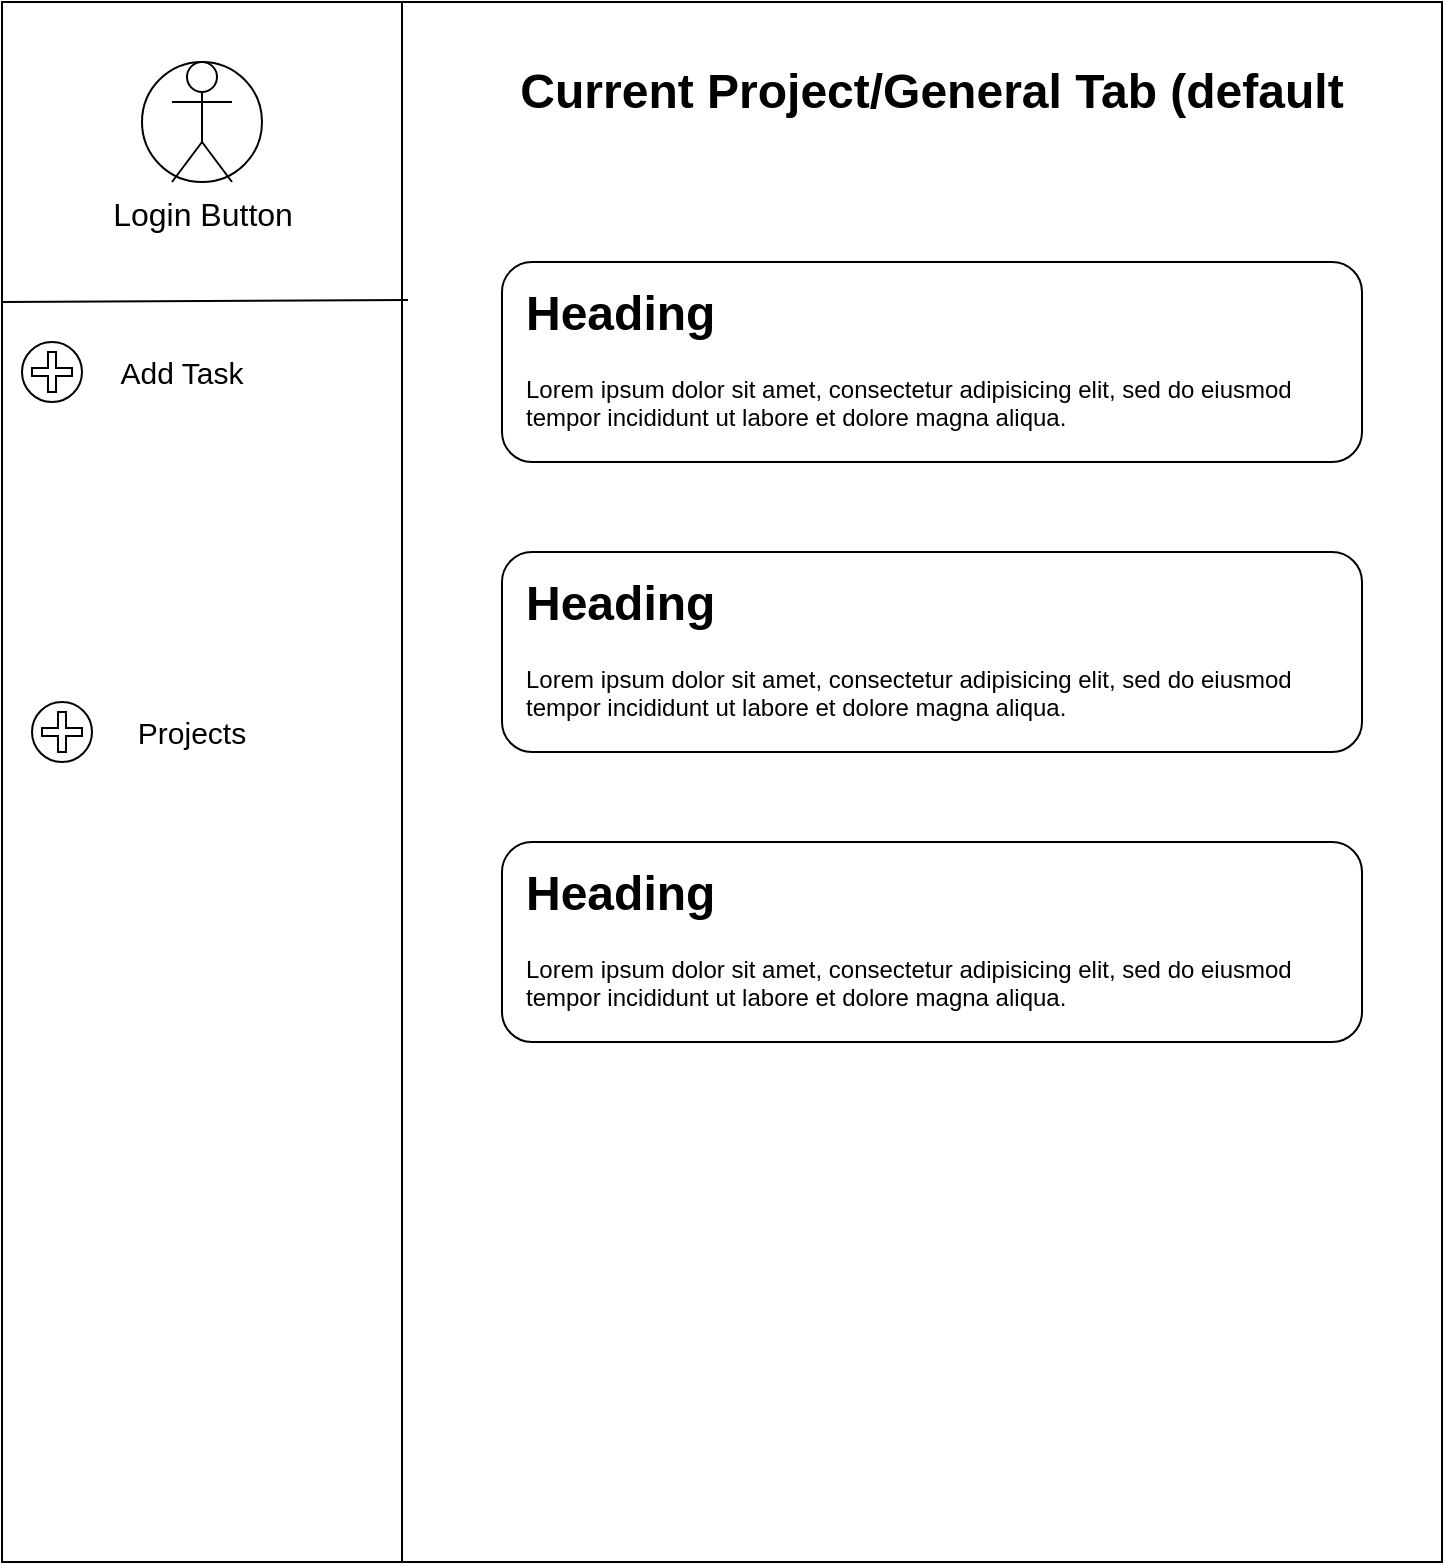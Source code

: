 <mxfile version="24.8.6">
  <diagram name="Page-1" id="gLCq967VV8Pxw2-r4MZ7">
    <mxGraphModel dx="1208" dy="739" grid="1" gridSize="10" guides="1" tooltips="1" connect="1" arrows="1" fold="1" page="1" pageScale="1" pageWidth="850" pageHeight="1100" math="0" shadow="0">
      <root>
        <mxCell id="0" />
        <mxCell id="1" parent="0" />
        <mxCell id="7sYZRBlQyH2WZ2nxOAKN-1" value="" style="rounded=0;whiteSpace=wrap;html=1;" vertex="1" parent="1">
          <mxGeometry x="80" y="40" width="720" height="780" as="geometry" />
        </mxCell>
        <mxCell id="7sYZRBlQyH2WZ2nxOAKN-8" value="" style="rounded=0;whiteSpace=wrap;html=1;" vertex="1" parent="1">
          <mxGeometry x="80" y="40" width="200" height="780" as="geometry" />
        </mxCell>
        <mxCell id="7sYZRBlQyH2WZ2nxOAKN-3" value="" style="ellipse;whiteSpace=wrap;html=1;" vertex="1" parent="1">
          <mxGeometry x="150" y="70" width="60" height="60" as="geometry" />
        </mxCell>
        <mxCell id="7sYZRBlQyH2WZ2nxOAKN-4" value="&lt;div&gt;Login Button&lt;br&gt;&lt;/div&gt;" style="shape=umlActor;verticalLabelPosition=bottom;verticalAlign=top;html=1;outlineConnect=0;fontSize=16;" vertex="1" parent="1">
          <mxGeometry x="165" y="70" width="30" height="60" as="geometry" />
        </mxCell>
        <mxCell id="7sYZRBlQyH2WZ2nxOAKN-7" value="" style="rounded=1;whiteSpace=wrap;html=1;" vertex="1" parent="1">
          <mxGeometry x="330" y="170" width="430" height="100" as="geometry" />
        </mxCell>
        <mxCell id="7sYZRBlQyH2WZ2nxOAKN-9" value="" style="endArrow=none;html=1;rounded=0;exitX=1.015;exitY=0.191;exitDx=0;exitDy=0;exitPerimeter=0;" edge="1" parent="1" source="7sYZRBlQyH2WZ2nxOAKN-8" target="7sYZRBlQyH2WZ2nxOAKN-1">
          <mxGeometry width="50" height="50" relative="1" as="geometry">
            <mxPoint x="400" y="420" as="sourcePoint" />
            <mxPoint x="450" y="370" as="targetPoint" />
            <Array as="points">
              <mxPoint x="80" y="190" />
            </Array>
          </mxGeometry>
        </mxCell>
        <mxCell id="7sYZRBlQyH2WZ2nxOAKN-10" value="" style="ellipse;whiteSpace=wrap;html=1;" vertex="1" parent="1">
          <mxGeometry x="90" y="210" width="30" height="30" as="geometry" />
        </mxCell>
        <mxCell id="7sYZRBlQyH2WZ2nxOAKN-11" value="" style="shape=cross;whiteSpace=wrap;html=1;" vertex="1" parent="1">
          <mxGeometry x="95" y="215" width="20" height="20" as="geometry" />
        </mxCell>
        <mxCell id="7sYZRBlQyH2WZ2nxOAKN-12" value="&lt;div style=&quot;font-size: 15px;&quot;&gt;Add Task&lt;/div&gt;" style="text;html=1;align=center;verticalAlign=middle;whiteSpace=wrap;rounded=0;" vertex="1" parent="1">
          <mxGeometry x="130" y="210" width="80" height="30" as="geometry" />
        </mxCell>
        <mxCell id="7sYZRBlQyH2WZ2nxOAKN-16" value="" style="ellipse;whiteSpace=wrap;html=1;" vertex="1" parent="1">
          <mxGeometry x="95" y="390" width="30" height="30" as="geometry" />
        </mxCell>
        <mxCell id="7sYZRBlQyH2WZ2nxOAKN-14" value="" style="shape=cross;whiteSpace=wrap;html=1;" vertex="1" parent="1">
          <mxGeometry x="100" y="395" width="20" height="20" as="geometry" />
        </mxCell>
        <mxCell id="7sYZRBlQyH2WZ2nxOAKN-15" value="&lt;font style=&quot;font-size: 15px;&quot;&gt;Projects&lt;/font&gt;" style="text;html=1;align=center;verticalAlign=middle;whiteSpace=wrap;rounded=0;" vertex="1" parent="1">
          <mxGeometry x="135" y="390" width="80" height="30" as="geometry" />
        </mxCell>
        <mxCell id="7sYZRBlQyH2WZ2nxOAKN-17" value="&lt;h1 style=&quot;margin-top: 0px;&quot;&gt;Heading&lt;/h1&gt;&lt;p&gt;Lorem ipsum dolor sit amet, consectetur adipisicing elit, sed do eiusmod tempor incididunt ut labore et dolore magna aliqua.&lt;/p&gt;" style="text;html=1;whiteSpace=wrap;overflow=hidden;rounded=0;" vertex="1" parent="1">
          <mxGeometry x="340" y="175" width="390" height="120" as="geometry" />
        </mxCell>
        <mxCell id="7sYZRBlQyH2WZ2nxOAKN-19" value="" style="rounded=1;whiteSpace=wrap;html=1;" vertex="1" parent="1">
          <mxGeometry x="330" y="315" width="430" height="100" as="geometry" />
        </mxCell>
        <mxCell id="7sYZRBlQyH2WZ2nxOAKN-18" value="&lt;h1 style=&quot;margin-top: 0px;&quot;&gt;Heading&lt;/h1&gt;&lt;p&gt;Lorem ipsum dolor sit amet, consectetur adipisicing elit, sed do eiusmod tempor incididunt ut labore et dolore magna aliqua.&lt;/p&gt;" style="text;html=1;whiteSpace=wrap;overflow=hidden;rounded=0;" vertex="1" parent="1">
          <mxGeometry x="340" y="320" width="390" height="120" as="geometry" />
        </mxCell>
        <mxCell id="7sYZRBlQyH2WZ2nxOAKN-20" value="" style="rounded=1;whiteSpace=wrap;html=1;" vertex="1" parent="1">
          <mxGeometry x="330" y="460" width="430" height="100" as="geometry" />
        </mxCell>
        <mxCell id="7sYZRBlQyH2WZ2nxOAKN-21" value="&lt;h1 style=&quot;margin-top: 0px;&quot;&gt;Heading&lt;/h1&gt;&lt;p&gt;Lorem ipsum dolor sit amet, consectetur adipisicing elit, sed do eiusmod tempor incididunt ut labore et dolore magna aliqua.&lt;/p&gt;" style="text;html=1;whiteSpace=wrap;overflow=hidden;rounded=0;" vertex="1" parent="1">
          <mxGeometry x="340" y="465" width="390" height="120" as="geometry" />
        </mxCell>
        <mxCell id="7sYZRBlQyH2WZ2nxOAKN-22" value="Current Project/General Tab (default" style="text;html=1;align=center;verticalAlign=middle;whiteSpace=wrap;rounded=0;fontSize=24;fontStyle=1" vertex="1" parent="1">
          <mxGeometry x="320" y="70" width="450" height="30" as="geometry" />
        </mxCell>
      </root>
    </mxGraphModel>
  </diagram>
</mxfile>
